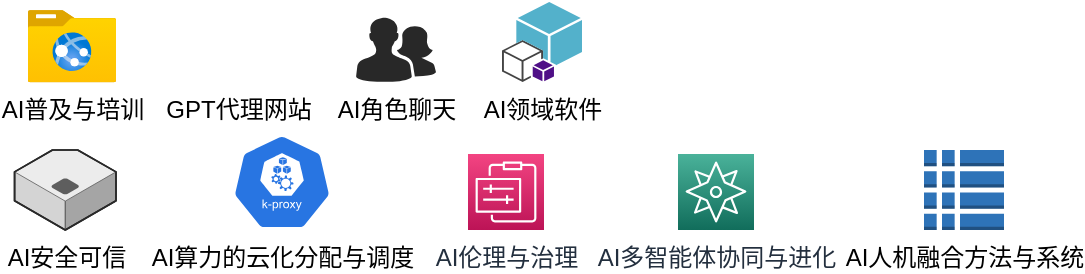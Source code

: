 <mxfile version="21.3.8" type="github">
  <diagram name="第 1 页" id="7EpxbtDrcAWFijRyKHcl">
    <mxGraphModel dx="1060" dy="684" grid="1" gridSize="10" guides="1" tooltips="1" connect="1" arrows="1" fold="1" page="1" pageScale="1" pageWidth="827" pageHeight="1169" math="0" shadow="0">
      <root>
        <mxCell id="0" />
        <mxCell id="1" parent="0" />
        <mxCell id="6ieo0HuLiUpkhTFuR5VV-6" value="AI普及与培训" style="image;aspect=fixed;html=1;points=[];align=center;fontSize=12;image=img/lib/azure2/general/Folder_Website.svg;" vertex="1" parent="1">
          <mxGeometry x="194" y="310" width="44" height="36.23" as="geometry" />
        </mxCell>
        <mxCell id="6ieo0HuLiUpkhTFuR5VV-9" value="GPT代理网站" style="shape=image;html=1;verticalAlign=top;verticalLabelPosition=bottom;labelBackgroundColor=#ffffff;imageAspect=0;aspect=fixed;image=https://cdn4.iconfinder.com/data/icons/success-filloutline/64/website-seo_and_web-internet-technology-application-128.png" vertex="1" parent="1">
          <mxGeometry x="281" y="310" width="36.23" height="36.23" as="geometry" />
        </mxCell>
        <mxCell id="6ieo0HuLiUpkhTFuR5VV-10" value="AI角色聊天" style="verticalLabelPosition=bottom;sketch=0;html=1;fillColor=#282828;strokeColor=none;verticalAlign=top;pointerEvents=1;align=center;shape=mxgraph.cisco_safe.people_places_things_icons.icon2;" vertex="1" parent="1">
          <mxGeometry x="358" y="313.62" width="40" height="32.38" as="geometry" />
        </mxCell>
        <mxCell id="6ieo0HuLiUpkhTFuR5VV-12" value="AI领域软件" style="outlineConnect=0;dashed=0;verticalLabelPosition=bottom;verticalAlign=top;align=center;html=1;shape=mxgraph.aws3.toolkit_for_visual_studio;fillColor=#53B1CB;gradientColor=none;" vertex="1" parent="1">
          <mxGeometry x="431" y="306" width="40" height="40" as="geometry" />
        </mxCell>
        <mxCell id="6ieo0HuLiUpkhTFuR5VV-15" value="&lt;span class=&quot;notion-enable-hover&quot; data-token-index=&quot;0&quot; style=&quot;&quot;&gt;AI安全可信&lt;/span&gt;" style="verticalLabelPosition=bottom;html=1;verticalAlign=top;strokeWidth=1;align=center;outlineConnect=0;dashed=0;outlineConnect=0;shape=mxgraph.aws3d.instance;fillColor=#ECECEC;strokeColor=#5E5E5E;aspect=fixed;" vertex="1" parent="1">
          <mxGeometry x="187.28" y="380" width="50.72" height="40" as="geometry" />
        </mxCell>
        <mxCell id="6ieo0HuLiUpkhTFuR5VV-17" value="AI算力的云化分配与调度" style="sketch=0;html=1;dashed=0;whitespace=wrap;fillColor=#2875E2;strokeColor=#ffffff;points=[[0.005,0.63,0],[0.1,0.2,0],[0.9,0.2,0],[0.5,0,0],[0.995,0.63,0],[0.72,0.99,0],[0.5,1,0],[0.28,0.99,0]];verticalLabelPosition=bottom;align=center;verticalAlign=top;shape=mxgraph.kubernetes.icon;prIcon=k_proxy" vertex="1" parent="1">
          <mxGeometry x="296" y="372" width="50" height="48" as="geometry" />
        </mxCell>
        <mxCell id="6ieo0HuLiUpkhTFuR5VV-18" value="AI伦理与治理" style="sketch=0;points=[[0,0,0],[0.25,0,0],[0.5,0,0],[0.75,0,0],[1,0,0],[0,1,0],[0.25,1,0],[0.5,1,0],[0.75,1,0],[1,1,0],[0,0.25,0],[0,0.5,0],[0,0.75,0],[1,0.25,0],[1,0.5,0],[1,0.75,0]];points=[[0,0,0],[0.25,0,0],[0.5,0,0],[0.75,0,0],[1,0,0],[0,1,0],[0.25,1,0],[0.5,1,0],[0.75,1,0],[1,1,0],[0,0.25,0],[0,0.5,0],[0,0.75,0],[1,0.25,0],[1,0.5,0],[1,0.75,0]];outlineConnect=0;fontColor=#232F3E;gradientColor=#F34482;gradientDirection=north;fillColor=#BC1356;strokeColor=#ffffff;dashed=0;verticalLabelPosition=bottom;verticalAlign=top;align=center;html=1;fontSize=12;fontStyle=0;aspect=fixed;shape=mxgraph.aws4.resourceIcon;resIcon=mxgraph.aws4.management_and_governance;" vertex="1" parent="1">
          <mxGeometry x="414" y="382" width="38" height="38" as="geometry" />
        </mxCell>
        <mxCell id="6ieo0HuLiUpkhTFuR5VV-19" value="AI多智能体协同与进化" style="sketch=0;points=[[0,0,0],[0.25,0,0],[0.5,0,0],[0.75,0,0],[1,0,0],[0,1,0],[0.25,1,0],[0.5,1,0],[0.75,1,0],[1,1,0],[0,0.25,0],[0,0.5,0],[0,0.75,0],[1,0.25,0],[1,0.5,0],[1,0.75,0]];outlineConnect=0;fontColor=#232F3E;gradientColor=#4AB29A;gradientDirection=north;fillColor=#116D5B;strokeColor=#ffffff;dashed=0;verticalLabelPosition=bottom;verticalAlign=top;align=center;html=1;fontSize=12;fontStyle=0;aspect=fixed;shape=mxgraph.aws4.resourceIcon;resIcon=mxgraph.aws4.migration_evaluator;" vertex="1" parent="1">
          <mxGeometry x="519" y="382" width="38" height="38" as="geometry" />
        </mxCell>
        <mxCell id="6ieo0HuLiUpkhTFuR5VV-20" value="AI人机融合方法与系统" style="outlineConnect=0;dashed=0;verticalLabelPosition=bottom;verticalAlign=top;align=center;html=1;shape=mxgraph.aws3.global_secondary_index;fillColor=#2E73B8;gradientColor=none;" vertex="1" parent="1">
          <mxGeometry x="642" y="380" width="40" height="40" as="geometry" />
        </mxCell>
      </root>
    </mxGraphModel>
  </diagram>
</mxfile>
